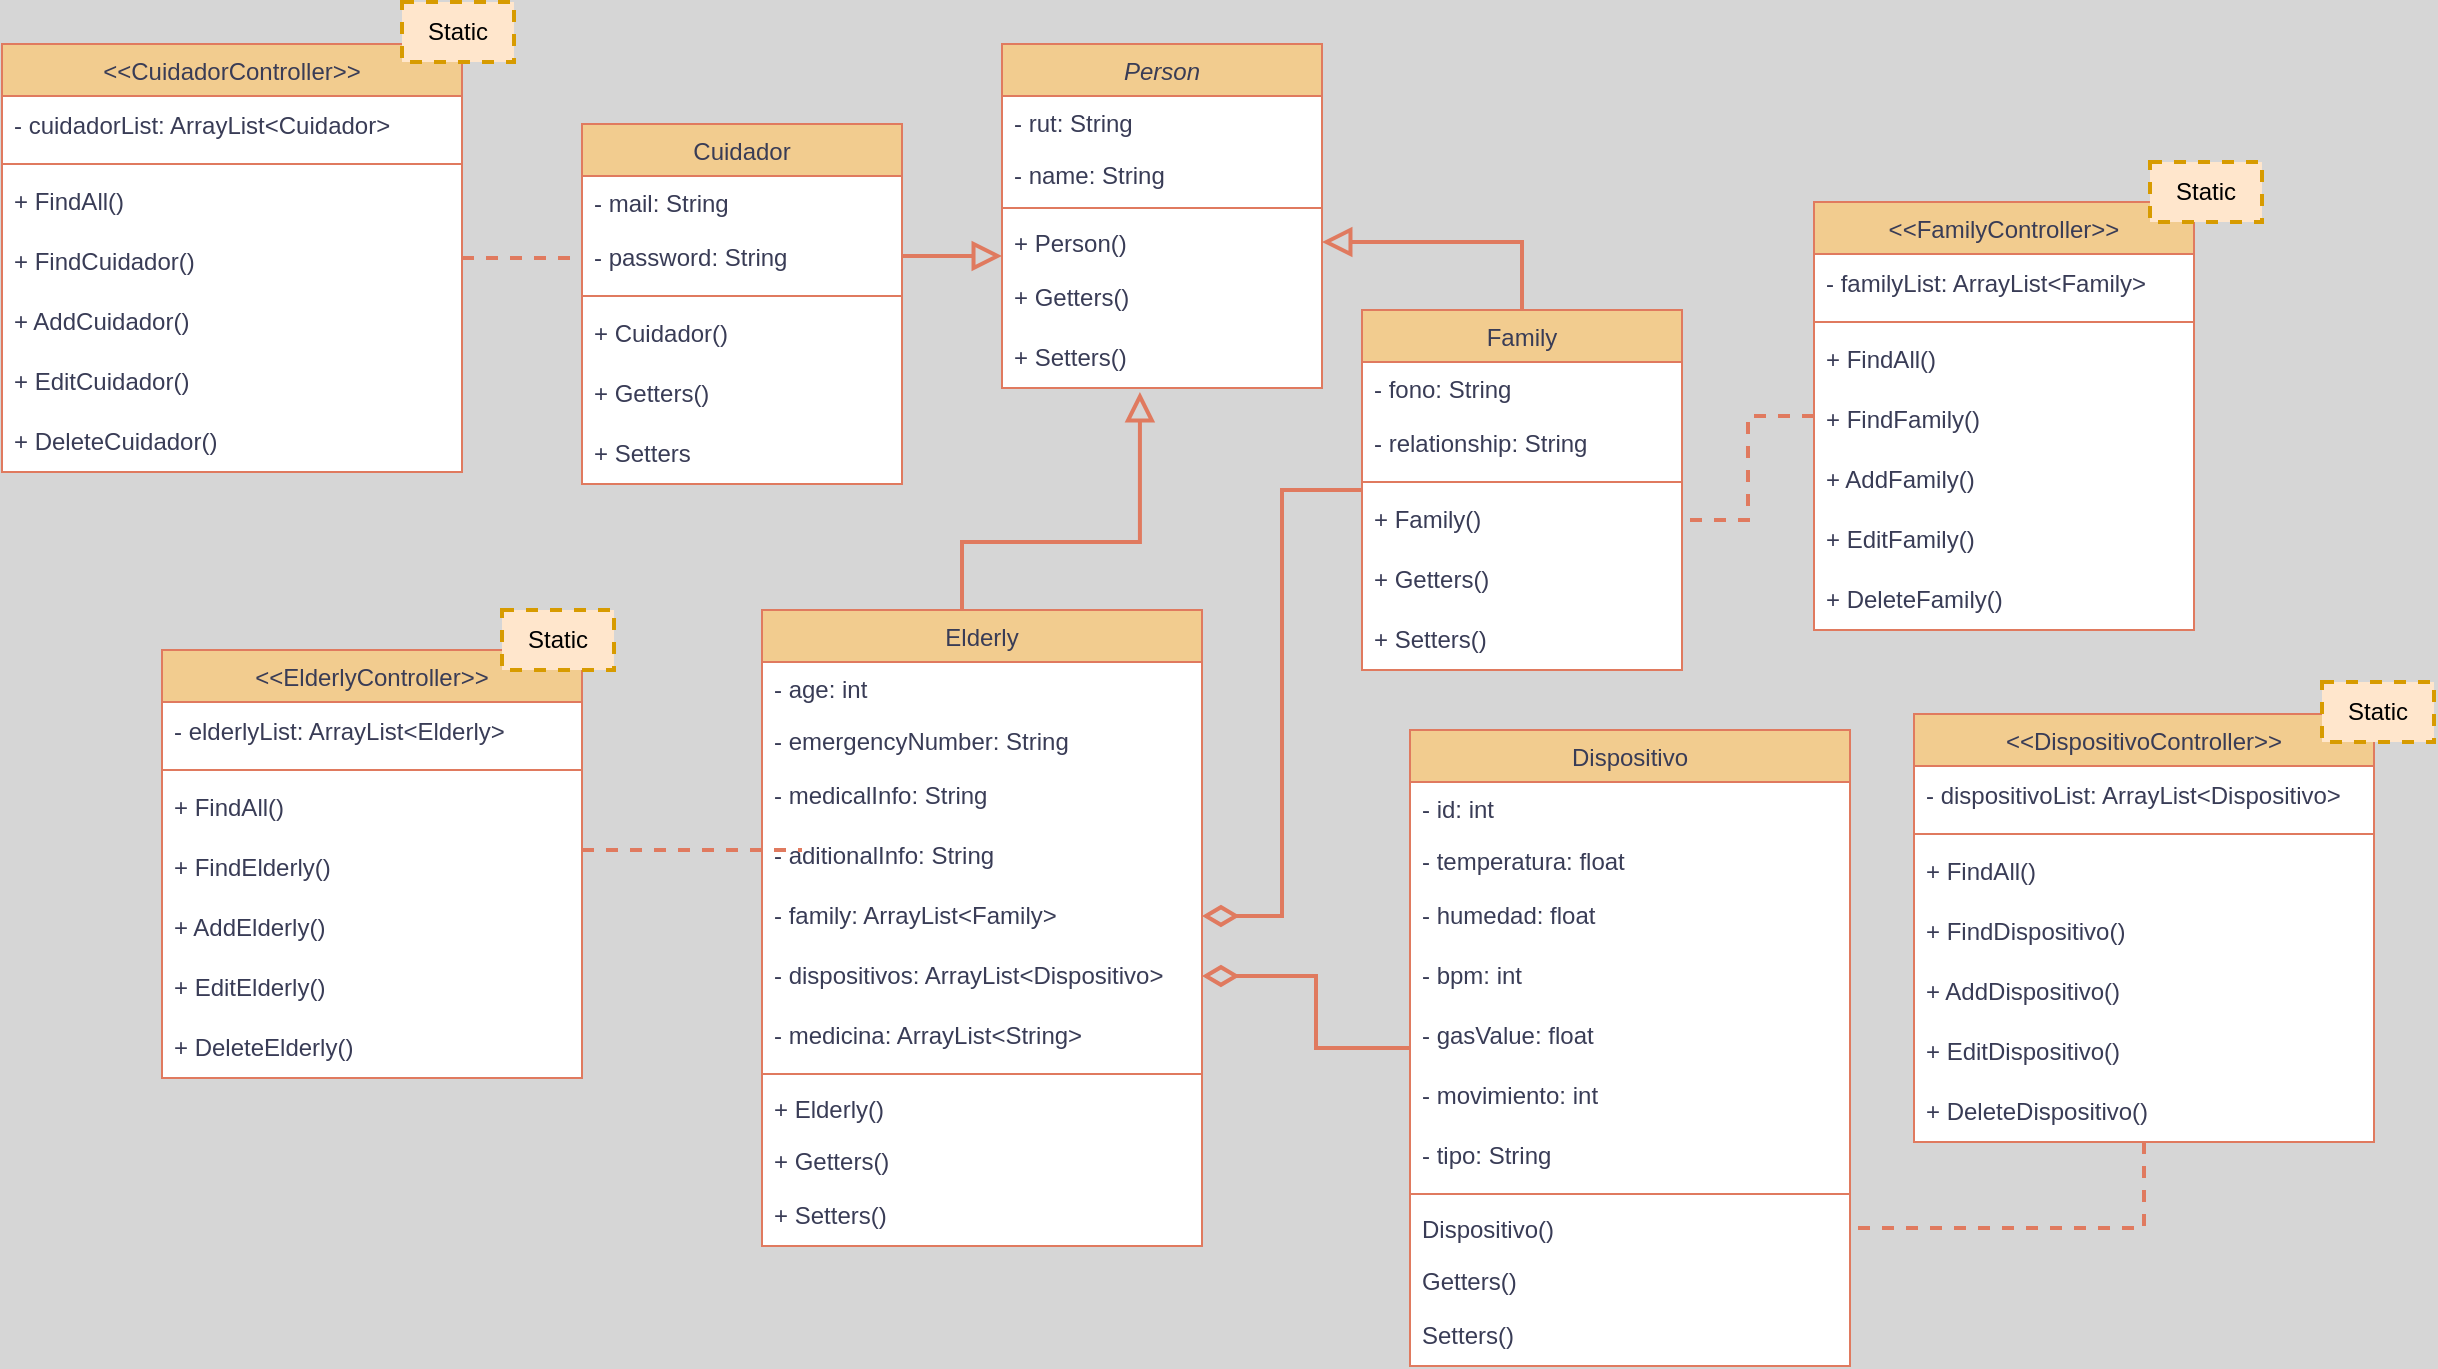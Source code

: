 <mxfile version="24.8.0">
  <diagram id="C5RBs43oDa-KdzZeNtuy" name="Page-1">
    <mxGraphModel dx="2261" dy="853" grid="1" gridSize="10" guides="1" tooltips="1" connect="1" arrows="1" fold="1" page="1" pageScale="1" pageWidth="827" pageHeight="1169" background="#D6D6D6" math="0" shadow="0">
      <root>
        <mxCell id="WIyWlLk6GJQsqaUBKTNV-0" />
        <mxCell id="WIyWlLk6GJQsqaUBKTNV-1" parent="WIyWlLk6GJQsqaUBKTNV-0" />
        <mxCell id="zkfFHV4jXpPFQw0GAbJ--0" value="Person" style="swimlane;fontStyle=2;align=center;verticalAlign=top;childLayout=stackLayout;horizontal=1;startSize=26;horizontalStack=0;resizeParent=1;resizeLast=0;collapsible=1;marginBottom=0;rounded=0;shadow=0;strokeWidth=1;labelBackgroundColor=none;fillColor=#F2CC8F;strokeColor=#E07A5F;fontColor=#393C56;swimlaneFillColor=default;" parent="WIyWlLk6GJQsqaUBKTNV-1" vertex="1">
          <mxGeometry x="-10" y="151" width="160" height="172" as="geometry">
            <mxRectangle x="230" y="140" width="160" height="26" as="alternateBounds" />
          </mxGeometry>
        </mxCell>
        <mxCell id="zkfFHV4jXpPFQw0GAbJ--2" value="- rut: String" style="text;align=left;verticalAlign=top;spacingLeft=4;spacingRight=4;overflow=hidden;rotatable=0;points=[[0,0.5],[1,0.5]];portConstraint=eastwest;rounded=0;shadow=0;html=0;labelBackgroundColor=none;fontColor=#393C56;" parent="zkfFHV4jXpPFQw0GAbJ--0" vertex="1">
          <mxGeometry y="26" width="160" height="26" as="geometry" />
        </mxCell>
        <mxCell id="zkfFHV4jXpPFQw0GAbJ--1" value="- name: String" style="text;align=left;verticalAlign=top;spacingLeft=4;spacingRight=4;overflow=hidden;rotatable=0;points=[[0,0.5],[1,0.5]];portConstraint=eastwest;labelBackgroundColor=none;fontColor=#393C56;" parent="zkfFHV4jXpPFQw0GAbJ--0" vertex="1">
          <mxGeometry y="52" width="160" height="26" as="geometry" />
        </mxCell>
        <mxCell id="zkfFHV4jXpPFQw0GAbJ--4" value="" style="line;html=1;strokeWidth=1;align=left;verticalAlign=middle;spacingTop=-1;spacingLeft=3;spacingRight=3;rotatable=0;labelPosition=right;points=[];portConstraint=eastwest;labelBackgroundColor=none;fillColor=#F2CC8F;strokeColor=#E07A5F;fontColor=#393C56;" parent="zkfFHV4jXpPFQw0GAbJ--0" vertex="1">
          <mxGeometry y="78" width="160" height="8" as="geometry" />
        </mxCell>
        <mxCell id="zkfFHV4jXpPFQw0GAbJ--5" value="+ Person()" style="text;align=left;verticalAlign=top;spacingLeft=4;spacingRight=4;overflow=hidden;rotatable=0;points=[[0,0.5],[1,0.5]];portConstraint=eastwest;labelBackgroundColor=none;fontColor=#393C56;" parent="zkfFHV4jXpPFQw0GAbJ--0" vertex="1">
          <mxGeometry y="86" width="160" height="26" as="geometry" />
        </mxCell>
        <mxCell id="4OYp1Qv3Jgw6BuJlq822-1" value="+ Getters()" style="text;strokeColor=none;fillColor=none;align=left;verticalAlign=middle;spacingLeft=4;spacingRight=4;overflow=hidden;points=[[0,0.5],[1,0.5]];portConstraint=eastwest;rotatable=0;whiteSpace=wrap;html=1;labelBackgroundColor=none;fontColor=#393C56;" vertex="1" parent="zkfFHV4jXpPFQw0GAbJ--0">
          <mxGeometry y="112" width="160" height="30" as="geometry" />
        </mxCell>
        <mxCell id="4OYp1Qv3Jgw6BuJlq822-2" value="+ Setters()" style="text;strokeColor=none;fillColor=none;align=left;verticalAlign=middle;spacingLeft=4;spacingRight=4;overflow=hidden;points=[[0,0.5],[1,0.5]];portConstraint=eastwest;rotatable=0;whiteSpace=wrap;html=1;labelBackgroundColor=none;fontColor=#393C56;" vertex="1" parent="zkfFHV4jXpPFQw0GAbJ--0">
          <mxGeometry y="142" width="160" height="30" as="geometry" />
        </mxCell>
        <mxCell id="zkfFHV4jXpPFQw0GAbJ--6" value="Elderly" style="swimlane;fontStyle=0;align=center;verticalAlign=top;childLayout=stackLayout;horizontal=1;startSize=26;horizontalStack=0;resizeParent=1;resizeLast=0;collapsible=1;marginBottom=0;rounded=0;shadow=0;strokeWidth=1;labelBackgroundColor=none;fillColor=#F2CC8F;strokeColor=#E07A5F;fontColor=#393C56;swimlaneFillColor=default;" parent="WIyWlLk6GJQsqaUBKTNV-1" vertex="1">
          <mxGeometry x="-130" y="434" width="220" height="318" as="geometry">
            <mxRectangle x="220" y="340" width="160" height="26" as="alternateBounds" />
          </mxGeometry>
        </mxCell>
        <mxCell id="zkfFHV4jXpPFQw0GAbJ--7" value="- age: int" style="text;align=left;verticalAlign=top;spacingLeft=4;spacingRight=4;overflow=hidden;rotatable=0;points=[[0,0.5],[1,0.5]];portConstraint=eastwest;labelBackgroundColor=none;fontColor=#393C56;" parent="zkfFHV4jXpPFQw0GAbJ--6" vertex="1">
          <mxGeometry y="26" width="220" height="26" as="geometry" />
        </mxCell>
        <mxCell id="zkfFHV4jXpPFQw0GAbJ--8" value="- emergencyNumber: String" style="text;align=left;verticalAlign=top;spacingLeft=4;spacingRight=4;overflow=hidden;rotatable=0;points=[[0,0.5],[1,0.5]];portConstraint=eastwest;rounded=0;shadow=0;html=0;labelBackgroundColor=none;fontColor=#393C56;" parent="zkfFHV4jXpPFQw0GAbJ--6" vertex="1">
          <mxGeometry y="52" width="220" height="26" as="geometry" />
        </mxCell>
        <mxCell id="4OYp1Qv3Jgw6BuJlq822-14" value="- medicalInfo: String" style="text;strokeColor=none;fillColor=none;align=left;verticalAlign=middle;spacingLeft=4;spacingRight=4;overflow=hidden;points=[[0,0.5],[1,0.5]];portConstraint=eastwest;rotatable=0;whiteSpace=wrap;html=1;fontColor=#393C56;" vertex="1" parent="zkfFHV4jXpPFQw0GAbJ--6">
          <mxGeometry y="78" width="220" height="30" as="geometry" />
        </mxCell>
        <mxCell id="4OYp1Qv3Jgw6BuJlq822-15" value="- aditionalInfo: String" style="text;strokeColor=none;fillColor=none;align=left;verticalAlign=middle;spacingLeft=4;spacingRight=4;overflow=hidden;points=[[0,0.5],[1,0.5]];portConstraint=eastwest;rotatable=0;whiteSpace=wrap;html=1;fontColor=#393C56;" vertex="1" parent="zkfFHV4jXpPFQw0GAbJ--6">
          <mxGeometry y="108" width="220" height="30" as="geometry" />
        </mxCell>
        <mxCell id="4OYp1Qv3Jgw6BuJlq822-16" value="- family: ArrayList&amp;lt;Family&amp;gt;" style="text;strokeColor=none;fillColor=none;align=left;verticalAlign=middle;spacingLeft=4;spacingRight=4;overflow=hidden;points=[[0,0.5],[1,0.5]];portConstraint=eastwest;rotatable=0;whiteSpace=wrap;html=1;fontColor=#393C56;" vertex="1" parent="zkfFHV4jXpPFQw0GAbJ--6">
          <mxGeometry y="138" width="220" height="30" as="geometry" />
        </mxCell>
        <mxCell id="4OYp1Qv3Jgw6BuJlq822-17" value="- dispositivos: ArrayList&amp;lt;Dispositivo&amp;gt;" style="text;strokeColor=none;fillColor=none;align=left;verticalAlign=middle;spacingLeft=4;spacingRight=4;overflow=hidden;points=[[0,0.5],[1,0.5]];portConstraint=eastwest;rotatable=0;whiteSpace=wrap;html=1;fontColor=#393C56;" vertex="1" parent="zkfFHV4jXpPFQw0GAbJ--6">
          <mxGeometry y="168" width="220" height="30" as="geometry" />
        </mxCell>
        <mxCell id="4OYp1Qv3Jgw6BuJlq822-18" value="- medicina: ArrayList&amp;lt;String&amp;gt;" style="text;strokeColor=none;fillColor=none;align=left;verticalAlign=middle;spacingLeft=4;spacingRight=4;overflow=hidden;points=[[0,0.5],[1,0.5]];portConstraint=eastwest;rotatable=0;whiteSpace=wrap;html=1;fontColor=#393C56;" vertex="1" parent="zkfFHV4jXpPFQw0GAbJ--6">
          <mxGeometry y="198" width="220" height="30" as="geometry" />
        </mxCell>
        <mxCell id="zkfFHV4jXpPFQw0GAbJ--9" value="" style="line;html=1;strokeWidth=1;align=left;verticalAlign=middle;spacingTop=-1;spacingLeft=3;spacingRight=3;rotatable=0;labelPosition=right;points=[];portConstraint=eastwest;labelBackgroundColor=none;fillColor=#F2CC8F;strokeColor=#E07A5F;fontColor=#393C56;" parent="zkfFHV4jXpPFQw0GAbJ--6" vertex="1">
          <mxGeometry y="228" width="220" height="8" as="geometry" />
        </mxCell>
        <mxCell id="zkfFHV4jXpPFQw0GAbJ--10" value="+ Elderly()" style="text;align=left;verticalAlign=top;spacingLeft=4;spacingRight=4;overflow=hidden;rotatable=0;points=[[0,0.5],[1,0.5]];portConstraint=eastwest;fontStyle=0;labelBackgroundColor=none;fontColor=#393C56;" parent="zkfFHV4jXpPFQw0GAbJ--6" vertex="1">
          <mxGeometry y="236" width="220" height="26" as="geometry" />
        </mxCell>
        <mxCell id="zkfFHV4jXpPFQw0GAbJ--11" value="+ Getters()" style="text;align=left;verticalAlign=top;spacingLeft=4;spacingRight=4;overflow=hidden;rotatable=0;points=[[0,0.5],[1,0.5]];portConstraint=eastwest;labelBackgroundColor=none;fontColor=#393C56;" parent="zkfFHV4jXpPFQw0GAbJ--6" vertex="1">
          <mxGeometry y="262" width="220" height="26" as="geometry" />
        </mxCell>
        <mxCell id="4OYp1Qv3Jgw6BuJlq822-19" value="+ Setters()" style="text;strokeColor=none;fillColor=none;align=left;verticalAlign=middle;spacingLeft=4;spacingRight=4;overflow=hidden;points=[[0,0.5],[1,0.5]];portConstraint=eastwest;rotatable=0;whiteSpace=wrap;html=1;fontColor=#393C56;" vertex="1" parent="zkfFHV4jXpPFQw0GAbJ--6">
          <mxGeometry y="288" width="220" height="30" as="geometry" />
        </mxCell>
        <mxCell id="zkfFHV4jXpPFQw0GAbJ--12" value="" style="endArrow=block;endSize=10;endFill=0;shadow=0;strokeWidth=2;rounded=0;curved=0;edgeStyle=elbowEdgeStyle;elbow=vertical;labelBackgroundColor=none;strokeColor=#E07A5F;fontColor=default;entryX=0.431;entryY=1.067;entryDx=0;entryDy=0;entryPerimeter=0;" parent="WIyWlLk6GJQsqaUBKTNV-1" source="zkfFHV4jXpPFQw0GAbJ--6" target="4OYp1Qv3Jgw6BuJlq822-2" edge="1">
          <mxGeometry width="160" relative="1" as="geometry">
            <mxPoint x="-40" y="223" as="sourcePoint" />
            <mxPoint x="-40" y="223" as="targetPoint" />
            <Array as="points">
              <mxPoint x="-30" y="400" />
            </Array>
          </mxGeometry>
        </mxCell>
        <mxCell id="zkfFHV4jXpPFQw0GAbJ--13" value="Cuidador" style="swimlane;fontStyle=0;align=center;verticalAlign=top;childLayout=stackLayout;horizontal=1;startSize=26;horizontalStack=0;resizeParent=1;resizeLast=0;collapsible=1;marginBottom=0;rounded=0;shadow=0;strokeWidth=1;labelBackgroundColor=none;fillColor=#F2CC8F;strokeColor=#E07A5F;fontColor=#393C56;swimlaneFillColor=default;" parent="WIyWlLk6GJQsqaUBKTNV-1" vertex="1">
          <mxGeometry x="-220" y="191" width="160" height="180" as="geometry">
            <mxRectangle x="340" y="380" width="170" height="26" as="alternateBounds" />
          </mxGeometry>
        </mxCell>
        <mxCell id="zkfFHV4jXpPFQw0GAbJ--14" value="- mail: String" style="text;align=left;verticalAlign=top;spacingLeft=4;spacingRight=4;overflow=hidden;rotatable=0;points=[[0,0.5],[1,0.5]];portConstraint=eastwest;labelBackgroundColor=none;fontColor=#393C56;" parent="zkfFHV4jXpPFQw0GAbJ--13" vertex="1">
          <mxGeometry y="26" width="160" height="26" as="geometry" />
        </mxCell>
        <mxCell id="4OYp1Qv3Jgw6BuJlq822-20" value="- password: String" style="text;strokeColor=none;fillColor=none;align=left;verticalAlign=middle;spacingLeft=4;spacingRight=4;overflow=hidden;points=[[0,0.5],[1,0.5]];portConstraint=eastwest;rotatable=0;whiteSpace=wrap;html=1;fontColor=#393C56;" vertex="1" parent="zkfFHV4jXpPFQw0GAbJ--13">
          <mxGeometry y="52" width="160" height="30" as="geometry" />
        </mxCell>
        <mxCell id="zkfFHV4jXpPFQw0GAbJ--15" value="" style="line;html=1;strokeWidth=1;align=left;verticalAlign=middle;spacingTop=-1;spacingLeft=3;spacingRight=3;rotatable=0;labelPosition=right;points=[];portConstraint=eastwest;labelBackgroundColor=none;fillColor=#F2CC8F;strokeColor=#E07A5F;fontColor=#393C56;" parent="zkfFHV4jXpPFQw0GAbJ--13" vertex="1">
          <mxGeometry y="82" width="160" height="8" as="geometry" />
        </mxCell>
        <mxCell id="4OYp1Qv3Jgw6BuJlq822-21" value="+ Cuidador()" style="text;strokeColor=none;fillColor=none;align=left;verticalAlign=middle;spacingLeft=4;spacingRight=4;overflow=hidden;points=[[0,0.5],[1,0.5]];portConstraint=eastwest;rotatable=0;whiteSpace=wrap;html=1;fontColor=#393C56;" vertex="1" parent="zkfFHV4jXpPFQw0GAbJ--13">
          <mxGeometry y="90" width="160" height="30" as="geometry" />
        </mxCell>
        <mxCell id="4OYp1Qv3Jgw6BuJlq822-22" value="+ Getters()" style="text;strokeColor=none;fillColor=none;align=left;verticalAlign=middle;spacingLeft=4;spacingRight=4;overflow=hidden;points=[[0,0.5],[1,0.5]];portConstraint=eastwest;rotatable=0;whiteSpace=wrap;html=1;fontColor=#393C56;" vertex="1" parent="zkfFHV4jXpPFQw0GAbJ--13">
          <mxGeometry y="120" width="160" height="30" as="geometry" />
        </mxCell>
        <mxCell id="4OYp1Qv3Jgw6BuJlq822-23" value="+ Setters" style="text;strokeColor=none;fillColor=none;align=left;verticalAlign=middle;spacingLeft=4;spacingRight=4;overflow=hidden;points=[[0,0.5],[1,0.5]];portConstraint=eastwest;rotatable=0;whiteSpace=wrap;html=1;fontColor=#393C56;" vertex="1" parent="zkfFHV4jXpPFQw0GAbJ--13">
          <mxGeometry y="150" width="160" height="30" as="geometry" />
        </mxCell>
        <mxCell id="zkfFHV4jXpPFQw0GAbJ--16" value="" style="endArrow=block;endSize=10;endFill=0;shadow=0;strokeWidth=2;rounded=0;curved=0;edgeStyle=elbowEdgeStyle;elbow=vertical;labelBackgroundColor=none;strokeColor=#E07A5F;fontColor=default;" parent="WIyWlLk6GJQsqaUBKTNV-1" source="zkfFHV4jXpPFQw0GAbJ--13" target="zkfFHV4jXpPFQw0GAbJ--0" edge="1">
          <mxGeometry width="160" relative="1" as="geometry">
            <mxPoint x="-30" y="393" as="sourcePoint" />
            <mxPoint x="70" y="291" as="targetPoint" />
          </mxGeometry>
        </mxCell>
        <mxCell id="4OYp1Qv3Jgw6BuJlq822-41" style="edgeStyle=orthogonalEdgeStyle;rounded=0;orthogonalLoop=1;jettySize=auto;html=1;strokeColor=#E07A5F;fontColor=#393C56;fillColor=#F2CC8F;endArrow=diamondThin;endFill=0;endSize=13;targetPerimeterSpacing=8;strokeWidth=2;entryX=1;entryY=0.5;entryDx=0;entryDy=0;shadow=0;flowAnimation=0;" edge="1" parent="WIyWlLk6GJQsqaUBKTNV-1" source="4OYp1Qv3Jgw6BuJlq822-10" target="4OYp1Qv3Jgw6BuJlq822-16">
          <mxGeometry relative="1" as="geometry">
            <mxPoint x="140" y="581" as="targetPoint" />
            <Array as="points">
              <mxPoint x="130" y="374" />
              <mxPoint x="130" y="587" />
            </Array>
          </mxGeometry>
        </mxCell>
        <mxCell id="4OYp1Qv3Jgw6BuJlq822-10" value="Family" style="swimlane;fontStyle=0;align=center;verticalAlign=top;childLayout=stackLayout;horizontal=1;startSize=26;horizontalStack=0;resizeParent=1;resizeLast=0;collapsible=1;marginBottom=0;rounded=0;shadow=0;strokeWidth=1;labelBackgroundColor=none;fillColor=#F2CC8F;strokeColor=#E07A5F;fontColor=#393C56;swimlaneFillColor=default;" vertex="1" parent="WIyWlLk6GJQsqaUBKTNV-1">
          <mxGeometry x="170" y="284" width="160" height="180" as="geometry">
            <mxRectangle x="340" y="380" width="170" height="26" as="alternateBounds" />
          </mxGeometry>
        </mxCell>
        <mxCell id="4OYp1Qv3Jgw6BuJlq822-11" value="- fono: String" style="text;align=left;verticalAlign=top;spacingLeft=4;spacingRight=4;overflow=hidden;rotatable=0;points=[[0,0.5],[1,0.5]];portConstraint=eastwest;labelBackgroundColor=none;fontColor=#393C56;" vertex="1" parent="4OYp1Qv3Jgw6BuJlq822-10">
          <mxGeometry y="26" width="160" height="26" as="geometry" />
        </mxCell>
        <mxCell id="4OYp1Qv3Jgw6BuJlq822-24" value="- relationship: String" style="text;strokeColor=none;fillColor=none;align=left;verticalAlign=middle;spacingLeft=4;spacingRight=4;overflow=hidden;points=[[0,0.5],[1,0.5]];portConstraint=eastwest;rotatable=0;whiteSpace=wrap;html=1;fontColor=#393C56;" vertex="1" parent="4OYp1Qv3Jgw6BuJlq822-10">
          <mxGeometry y="52" width="160" height="30" as="geometry" />
        </mxCell>
        <mxCell id="4OYp1Qv3Jgw6BuJlq822-12" value="" style="line;html=1;strokeWidth=1;align=left;verticalAlign=middle;spacingTop=-1;spacingLeft=3;spacingRight=3;rotatable=0;labelPosition=right;points=[];portConstraint=eastwest;labelBackgroundColor=none;fillColor=#F2CC8F;strokeColor=#E07A5F;fontColor=#393C56;" vertex="1" parent="4OYp1Qv3Jgw6BuJlq822-10">
          <mxGeometry y="82" width="160" height="8" as="geometry" />
        </mxCell>
        <mxCell id="4OYp1Qv3Jgw6BuJlq822-25" value="+ Family()" style="text;strokeColor=none;fillColor=none;align=left;verticalAlign=middle;spacingLeft=4;spacingRight=4;overflow=hidden;points=[[0,0.5],[1,0.5]];portConstraint=eastwest;rotatable=0;whiteSpace=wrap;html=1;fontColor=#393C56;" vertex="1" parent="4OYp1Qv3Jgw6BuJlq822-10">
          <mxGeometry y="90" width="160" height="30" as="geometry" />
        </mxCell>
        <mxCell id="4OYp1Qv3Jgw6BuJlq822-26" value="+ Getters()" style="text;strokeColor=none;fillColor=none;align=left;verticalAlign=middle;spacingLeft=4;spacingRight=4;overflow=hidden;points=[[0,0.5],[1,0.5]];portConstraint=eastwest;rotatable=0;whiteSpace=wrap;html=1;fontColor=#393C56;" vertex="1" parent="4OYp1Qv3Jgw6BuJlq822-10">
          <mxGeometry y="120" width="160" height="30" as="geometry" />
        </mxCell>
        <mxCell id="4OYp1Qv3Jgw6BuJlq822-27" value="+ Setters()" style="text;strokeColor=none;fillColor=none;align=left;verticalAlign=middle;spacingLeft=4;spacingRight=4;overflow=hidden;points=[[0,0.5],[1,0.5]];portConstraint=eastwest;rotatable=0;whiteSpace=wrap;html=1;fontColor=#393C56;" vertex="1" parent="4OYp1Qv3Jgw6BuJlq822-10">
          <mxGeometry y="150" width="160" height="30" as="geometry" />
        </mxCell>
        <mxCell id="4OYp1Qv3Jgw6BuJlq822-13" value="" style="endArrow=block;endSize=10;endFill=0;shadow=0;strokeWidth=2;rounded=0;curved=0;edgeStyle=elbowEdgeStyle;elbow=vertical;labelBackgroundColor=none;strokeColor=#E07A5F;fontColor=default;exitX=0.5;exitY=0;exitDx=0;exitDy=0;entryX=1;entryY=0.5;entryDx=0;entryDy=0;" edge="1" parent="WIyWlLk6GJQsqaUBKTNV-1" source="4OYp1Qv3Jgw6BuJlq822-10" target="zkfFHV4jXpPFQw0GAbJ--5">
          <mxGeometry width="160" relative="1" as="geometry">
            <mxPoint x="210" y="220" as="sourcePoint" />
            <mxPoint x="150" y="220" as="targetPoint" />
            <Array as="points">
              <mxPoint x="250" y="250" />
            </Array>
          </mxGeometry>
        </mxCell>
        <mxCell id="4OYp1Qv3Jgw6BuJlq822-40" style="rounded=0;orthogonalLoop=1;jettySize=auto;html=1;entryX=1;entryY=0.5;entryDx=0;entryDy=0;strokeColor=#E07A5F;fontColor=#393C56;fillColor=#F2CC8F;endArrow=diamondThin;endFill=0;strokeWidth=2;edgeStyle=orthogonalEdgeStyle;endSize=13;targetPerimeterSpacing=8;" edge="1" parent="WIyWlLk6GJQsqaUBKTNV-1" source="4OYp1Qv3Jgw6BuJlq822-28" target="4OYp1Qv3Jgw6BuJlq822-17">
          <mxGeometry relative="1" as="geometry" />
        </mxCell>
        <mxCell id="4OYp1Qv3Jgw6BuJlq822-28" value="Dispositivo" style="swimlane;fontStyle=0;align=center;verticalAlign=top;childLayout=stackLayout;horizontal=1;startSize=26;horizontalStack=0;resizeParent=1;resizeLast=0;collapsible=1;marginBottom=0;rounded=0;shadow=0;strokeWidth=1;labelBackgroundColor=none;fillColor=#F2CC8F;strokeColor=#E07A5F;fontColor=#393C56;swimlaneFillColor=default;" vertex="1" parent="WIyWlLk6GJQsqaUBKTNV-1">
          <mxGeometry x="194" y="494" width="220" height="318" as="geometry">
            <mxRectangle x="220" y="340" width="160" height="26" as="alternateBounds" />
          </mxGeometry>
        </mxCell>
        <mxCell id="4OYp1Qv3Jgw6BuJlq822-29" value="- id: int" style="text;align=left;verticalAlign=top;spacingLeft=4;spacingRight=4;overflow=hidden;rotatable=0;points=[[0,0.5],[1,0.5]];portConstraint=eastwest;labelBackgroundColor=none;fontColor=#393C56;" vertex="1" parent="4OYp1Qv3Jgw6BuJlq822-28">
          <mxGeometry y="26" width="220" height="26" as="geometry" />
        </mxCell>
        <mxCell id="4OYp1Qv3Jgw6BuJlq822-30" value="- temperatura: float" style="text;align=left;verticalAlign=top;spacingLeft=4;spacingRight=4;overflow=hidden;rotatable=0;points=[[0,0.5],[1,0.5]];portConstraint=eastwest;rounded=0;shadow=0;html=0;labelBackgroundColor=none;fontColor=#393C56;" vertex="1" parent="4OYp1Qv3Jgw6BuJlq822-28">
          <mxGeometry y="52" width="220" height="26" as="geometry" />
        </mxCell>
        <mxCell id="4OYp1Qv3Jgw6BuJlq822-31" value="- humedad: float" style="text;strokeColor=none;fillColor=none;align=left;verticalAlign=middle;spacingLeft=4;spacingRight=4;overflow=hidden;points=[[0,0.5],[1,0.5]];portConstraint=eastwest;rotatable=0;whiteSpace=wrap;html=1;fontColor=#393C56;" vertex="1" parent="4OYp1Qv3Jgw6BuJlq822-28">
          <mxGeometry y="78" width="220" height="30" as="geometry" />
        </mxCell>
        <mxCell id="4OYp1Qv3Jgw6BuJlq822-32" value="- bpm: int" style="text;strokeColor=none;fillColor=none;align=left;verticalAlign=middle;spacingLeft=4;spacingRight=4;overflow=hidden;points=[[0,0.5],[1,0.5]];portConstraint=eastwest;rotatable=0;whiteSpace=wrap;html=1;fontColor=#393C56;" vertex="1" parent="4OYp1Qv3Jgw6BuJlq822-28">
          <mxGeometry y="108" width="220" height="30" as="geometry" />
        </mxCell>
        <mxCell id="4OYp1Qv3Jgw6BuJlq822-33" value="- gasValue: float" style="text;strokeColor=none;fillColor=none;align=left;verticalAlign=middle;spacingLeft=4;spacingRight=4;overflow=hidden;points=[[0,0.5],[1,0.5]];portConstraint=eastwest;rotatable=0;whiteSpace=wrap;html=1;fontColor=#393C56;" vertex="1" parent="4OYp1Qv3Jgw6BuJlq822-28">
          <mxGeometry y="138" width="220" height="30" as="geometry" />
        </mxCell>
        <mxCell id="4OYp1Qv3Jgw6BuJlq822-34" value="- movimiento: int" style="text;strokeColor=none;fillColor=none;align=left;verticalAlign=middle;spacingLeft=4;spacingRight=4;overflow=hidden;points=[[0,0.5],[1,0.5]];portConstraint=eastwest;rotatable=0;whiteSpace=wrap;html=1;fontColor=#393C56;" vertex="1" parent="4OYp1Qv3Jgw6BuJlq822-28">
          <mxGeometry y="168" width="220" height="30" as="geometry" />
        </mxCell>
        <mxCell id="4OYp1Qv3Jgw6BuJlq822-35" value="- tipo: String" style="text;strokeColor=none;fillColor=none;align=left;verticalAlign=middle;spacingLeft=4;spacingRight=4;overflow=hidden;points=[[0,0.5],[1,0.5]];portConstraint=eastwest;rotatable=0;whiteSpace=wrap;html=1;fontColor=#393C56;" vertex="1" parent="4OYp1Qv3Jgw6BuJlq822-28">
          <mxGeometry y="198" width="220" height="30" as="geometry" />
        </mxCell>
        <mxCell id="4OYp1Qv3Jgw6BuJlq822-36" value="" style="line;html=1;strokeWidth=1;align=left;verticalAlign=middle;spacingTop=-1;spacingLeft=3;spacingRight=3;rotatable=0;labelPosition=right;points=[];portConstraint=eastwest;labelBackgroundColor=none;fillColor=#F2CC8F;strokeColor=#E07A5F;fontColor=#393C56;" vertex="1" parent="4OYp1Qv3Jgw6BuJlq822-28">
          <mxGeometry y="228" width="220" height="8" as="geometry" />
        </mxCell>
        <mxCell id="4OYp1Qv3Jgw6BuJlq822-37" value="Dispositivo()" style="text;align=left;verticalAlign=top;spacingLeft=4;spacingRight=4;overflow=hidden;rotatable=0;points=[[0,0.5],[1,0.5]];portConstraint=eastwest;fontStyle=0;labelBackgroundColor=none;fontColor=#393C56;" vertex="1" parent="4OYp1Qv3Jgw6BuJlq822-28">
          <mxGeometry y="236" width="220" height="26" as="geometry" />
        </mxCell>
        <mxCell id="4OYp1Qv3Jgw6BuJlq822-38" value="Getters()" style="text;align=left;verticalAlign=top;spacingLeft=4;spacingRight=4;overflow=hidden;rotatable=0;points=[[0,0.5],[1,0.5]];portConstraint=eastwest;labelBackgroundColor=none;fontColor=#393C56;" vertex="1" parent="4OYp1Qv3Jgw6BuJlq822-28">
          <mxGeometry y="262" width="220" height="26" as="geometry" />
        </mxCell>
        <mxCell id="4OYp1Qv3Jgw6BuJlq822-39" value="Setters()" style="text;strokeColor=none;fillColor=none;align=left;verticalAlign=middle;spacingLeft=4;spacingRight=4;overflow=hidden;points=[[0,0.5],[1,0.5]];portConstraint=eastwest;rotatable=0;whiteSpace=wrap;html=1;fontColor=#393C56;" vertex="1" parent="4OYp1Qv3Jgw6BuJlq822-28">
          <mxGeometry y="288" width="220" height="30" as="geometry" />
        </mxCell>
        <mxCell id="4OYp1Qv3Jgw6BuJlq822-52" style="edgeStyle=orthogonalEdgeStyle;rounded=0;orthogonalLoop=1;jettySize=auto;html=1;strokeColor=#E07A5F;fontColor=#393C56;fillColor=#F2CC8F;dashed=1;endArrow=none;endFill=0;strokeWidth=2;" edge="1" parent="WIyWlLk6GJQsqaUBKTNV-1" source="4OYp1Qv3Jgw6BuJlq822-42" target="4OYp1Qv3Jgw6BuJlq822-37">
          <mxGeometry relative="1" as="geometry" />
        </mxCell>
        <mxCell id="4OYp1Qv3Jgw6BuJlq822-42" value="&lt;&lt;DispositivoController&gt;&gt;" style="swimlane;fontStyle=0;align=center;verticalAlign=top;childLayout=stackLayout;horizontal=1;startSize=26;horizontalStack=0;resizeParent=1;resizeLast=0;collapsible=1;marginBottom=0;rounded=0;shadow=0;strokeWidth=1;labelBackgroundColor=none;fillColor=#F2CC8F;strokeColor=#E07A5F;fontColor=#393C56;swimlaneFillColor=default;" vertex="1" parent="WIyWlLk6GJQsqaUBKTNV-1">
          <mxGeometry x="446" y="486" width="230" height="214" as="geometry">
            <mxRectangle x="340" y="380" width="170" height="26" as="alternateBounds" />
          </mxGeometry>
        </mxCell>
        <mxCell id="4OYp1Qv3Jgw6BuJlq822-44" value="- dispositivoList: ArrayList&amp;lt;Dispositivo&amp;gt;" style="text;strokeColor=none;fillColor=none;align=left;verticalAlign=middle;spacingLeft=4;spacingRight=4;overflow=hidden;points=[[0,0.5],[1,0.5]];portConstraint=eastwest;rotatable=0;whiteSpace=wrap;html=1;fontColor=#393C56;" vertex="1" parent="4OYp1Qv3Jgw6BuJlq822-42">
          <mxGeometry y="26" width="230" height="30" as="geometry" />
        </mxCell>
        <mxCell id="4OYp1Qv3Jgw6BuJlq822-45" value="" style="line;html=1;strokeWidth=1;align=left;verticalAlign=middle;spacingTop=-1;spacingLeft=3;spacingRight=3;rotatable=0;labelPosition=right;points=[];portConstraint=eastwest;labelBackgroundColor=none;fillColor=#F2CC8F;strokeColor=#E07A5F;fontColor=#393C56;" vertex="1" parent="4OYp1Qv3Jgw6BuJlq822-42">
          <mxGeometry y="56" width="230" height="8" as="geometry" />
        </mxCell>
        <mxCell id="4OYp1Qv3Jgw6BuJlq822-46" value="+ FindAll()" style="text;strokeColor=none;fillColor=none;align=left;verticalAlign=middle;spacingLeft=4;spacingRight=4;overflow=hidden;points=[[0,0.5],[1,0.5]];portConstraint=eastwest;rotatable=0;whiteSpace=wrap;html=1;fontColor=#393C56;" vertex="1" parent="4OYp1Qv3Jgw6BuJlq822-42">
          <mxGeometry y="64" width="230" height="30" as="geometry" />
        </mxCell>
        <mxCell id="4OYp1Qv3Jgw6BuJlq822-47" value="+ FindDispositivo()" style="text;strokeColor=none;fillColor=none;align=left;verticalAlign=middle;spacingLeft=4;spacingRight=4;overflow=hidden;points=[[0,0.5],[1,0.5]];portConstraint=eastwest;rotatable=0;whiteSpace=wrap;html=1;fontColor=#393C56;" vertex="1" parent="4OYp1Qv3Jgw6BuJlq822-42">
          <mxGeometry y="94" width="230" height="30" as="geometry" />
        </mxCell>
        <mxCell id="4OYp1Qv3Jgw6BuJlq822-48" value="+ AddDispositivo()" style="text;strokeColor=none;fillColor=none;align=left;verticalAlign=middle;spacingLeft=4;spacingRight=4;overflow=hidden;points=[[0,0.5],[1,0.5]];portConstraint=eastwest;rotatable=0;whiteSpace=wrap;html=1;fontColor=#393C56;" vertex="1" parent="4OYp1Qv3Jgw6BuJlq822-42">
          <mxGeometry y="124" width="230" height="30" as="geometry" />
        </mxCell>
        <mxCell id="4OYp1Qv3Jgw6BuJlq822-49" value="+ EditDispositivo()" style="text;strokeColor=none;fillColor=none;align=left;verticalAlign=middle;spacingLeft=4;spacingRight=4;overflow=hidden;points=[[0,0.5],[1,0.5]];portConstraint=eastwest;rotatable=0;whiteSpace=wrap;html=1;fontColor=#393C56;" vertex="1" parent="4OYp1Qv3Jgw6BuJlq822-42">
          <mxGeometry y="154" width="230" height="30" as="geometry" />
        </mxCell>
        <mxCell id="4OYp1Qv3Jgw6BuJlq822-50" value="+ DeleteDispositivo()" style="text;strokeColor=none;fillColor=none;align=left;verticalAlign=middle;spacingLeft=4;spacingRight=4;overflow=hidden;points=[[0,0.5],[1,0.5]];portConstraint=eastwest;rotatable=0;whiteSpace=wrap;html=1;fontColor=#393C56;" vertex="1" parent="4OYp1Qv3Jgw6BuJlq822-42">
          <mxGeometry y="184" width="230" height="30" as="geometry" />
        </mxCell>
        <mxCell id="4OYp1Qv3Jgw6BuJlq822-53" value="Static" style="rounded=0;whiteSpace=wrap;html=1;strokeColor=#d79b00;fillColor=#ffe6cc;dashed=1;strokeWidth=2;" vertex="1" parent="WIyWlLk6GJQsqaUBKTNV-1">
          <mxGeometry x="650" y="470" width="56" height="30" as="geometry" />
        </mxCell>
        <mxCell id="4OYp1Qv3Jgw6BuJlq822-87" style="edgeStyle=orthogonalEdgeStyle;rounded=0;orthogonalLoop=1;jettySize=auto;html=1;entryX=1;entryY=0.5;entryDx=0;entryDy=0;strokeColor=#E07A5F;fontColor=#393C56;fillColor=#F2CC8F;endArrow=none;endFill=0;strokeWidth=2;dashed=1;" edge="1" parent="WIyWlLk6GJQsqaUBKTNV-1" source="4OYp1Qv3Jgw6BuJlq822-55" target="4OYp1Qv3Jgw6BuJlq822-25">
          <mxGeometry relative="1" as="geometry" />
        </mxCell>
        <mxCell id="4OYp1Qv3Jgw6BuJlq822-55" value="&lt;&lt;FamilyController&gt;&gt;" style="swimlane;fontStyle=0;align=center;verticalAlign=top;childLayout=stackLayout;horizontal=1;startSize=26;horizontalStack=0;resizeParent=1;resizeLast=0;collapsible=1;marginBottom=0;rounded=0;shadow=0;strokeWidth=1;labelBackgroundColor=none;fillColor=#F2CC8F;strokeColor=#E07A5F;fontColor=#393C56;swimlaneFillColor=default;" vertex="1" parent="WIyWlLk6GJQsqaUBKTNV-1">
          <mxGeometry x="396" y="230" width="190" height="214" as="geometry">
            <mxRectangle x="340" y="380" width="170" height="26" as="alternateBounds" />
          </mxGeometry>
        </mxCell>
        <mxCell id="4OYp1Qv3Jgw6BuJlq822-56" value="- familyList: ArrayList&amp;lt;Family&amp;gt;" style="text;strokeColor=none;fillColor=none;align=left;verticalAlign=middle;spacingLeft=4;spacingRight=4;overflow=hidden;points=[[0,0.5],[1,0.5]];portConstraint=eastwest;rotatable=0;whiteSpace=wrap;html=1;fontColor=#393C56;" vertex="1" parent="4OYp1Qv3Jgw6BuJlq822-55">
          <mxGeometry y="26" width="190" height="30" as="geometry" />
        </mxCell>
        <mxCell id="4OYp1Qv3Jgw6BuJlq822-57" value="" style="line;html=1;strokeWidth=1;align=left;verticalAlign=middle;spacingTop=-1;spacingLeft=3;spacingRight=3;rotatable=0;labelPosition=right;points=[];portConstraint=eastwest;labelBackgroundColor=none;fillColor=#F2CC8F;strokeColor=#E07A5F;fontColor=#393C56;" vertex="1" parent="4OYp1Qv3Jgw6BuJlq822-55">
          <mxGeometry y="56" width="190" height="8" as="geometry" />
        </mxCell>
        <mxCell id="4OYp1Qv3Jgw6BuJlq822-58" value="+ FindAll()" style="text;strokeColor=none;fillColor=none;align=left;verticalAlign=middle;spacingLeft=4;spacingRight=4;overflow=hidden;points=[[0,0.5],[1,0.5]];portConstraint=eastwest;rotatable=0;whiteSpace=wrap;html=1;fontColor=#393C56;" vertex="1" parent="4OYp1Qv3Jgw6BuJlq822-55">
          <mxGeometry y="64" width="190" height="30" as="geometry" />
        </mxCell>
        <mxCell id="4OYp1Qv3Jgw6BuJlq822-59" value="+ FindFamily()" style="text;strokeColor=none;fillColor=none;align=left;verticalAlign=middle;spacingLeft=4;spacingRight=4;overflow=hidden;points=[[0,0.5],[1,0.5]];portConstraint=eastwest;rotatable=0;whiteSpace=wrap;html=1;fontColor=#393C56;" vertex="1" parent="4OYp1Qv3Jgw6BuJlq822-55">
          <mxGeometry y="94" width="190" height="30" as="geometry" />
        </mxCell>
        <mxCell id="4OYp1Qv3Jgw6BuJlq822-60" value="+ AddFamily()" style="text;strokeColor=none;fillColor=none;align=left;verticalAlign=middle;spacingLeft=4;spacingRight=4;overflow=hidden;points=[[0,0.5],[1,0.5]];portConstraint=eastwest;rotatable=0;whiteSpace=wrap;html=1;fontColor=#393C56;" vertex="1" parent="4OYp1Qv3Jgw6BuJlq822-55">
          <mxGeometry y="124" width="190" height="30" as="geometry" />
        </mxCell>
        <mxCell id="4OYp1Qv3Jgw6BuJlq822-61" value="+ EditFamily()" style="text;strokeColor=none;fillColor=none;align=left;verticalAlign=middle;spacingLeft=4;spacingRight=4;overflow=hidden;points=[[0,0.5],[1,0.5]];portConstraint=eastwest;rotatable=0;whiteSpace=wrap;html=1;fontColor=#393C56;" vertex="1" parent="4OYp1Qv3Jgw6BuJlq822-55">
          <mxGeometry y="154" width="190" height="30" as="geometry" />
        </mxCell>
        <mxCell id="4OYp1Qv3Jgw6BuJlq822-62" value="+ DeleteFamily()" style="text;strokeColor=none;fillColor=none;align=left;verticalAlign=middle;spacingLeft=4;spacingRight=4;overflow=hidden;points=[[0,0.5],[1,0.5]];portConstraint=eastwest;rotatable=0;whiteSpace=wrap;html=1;fontColor=#393C56;" vertex="1" parent="4OYp1Qv3Jgw6BuJlq822-55">
          <mxGeometry y="184" width="190" height="30" as="geometry" />
        </mxCell>
        <mxCell id="4OYp1Qv3Jgw6BuJlq822-64" value="Static" style="rounded=0;whiteSpace=wrap;html=1;strokeColor=#d79b00;fillColor=#ffe6cc;dashed=1;strokeWidth=2;" vertex="1" parent="WIyWlLk6GJQsqaUBKTNV-1">
          <mxGeometry x="564" y="210" width="56" height="30" as="geometry" />
        </mxCell>
        <mxCell id="4OYp1Qv3Jgw6BuJlq822-74" style="edgeStyle=orthogonalEdgeStyle;rounded=0;orthogonalLoop=1;jettySize=auto;html=1;strokeColor=#E07A5F;fontColor=#393C56;fillColor=#F2CC8F;endArrow=none;endFill=0;strokeWidth=2;dashed=1;" edge="1" parent="WIyWlLk6GJQsqaUBKTNV-1" source="4OYp1Qv3Jgw6BuJlq822-66">
          <mxGeometry relative="1" as="geometry">
            <mxPoint x="-110" y="554" as="targetPoint" />
            <Array as="points">
              <mxPoint x="-110" y="554" />
              <mxPoint x="-110" y="554" />
            </Array>
          </mxGeometry>
        </mxCell>
        <mxCell id="4OYp1Qv3Jgw6BuJlq822-66" value="&lt;&lt;ElderlyController&gt;&gt;" style="swimlane;fontStyle=0;align=center;verticalAlign=top;childLayout=stackLayout;horizontal=1;startSize=26;horizontalStack=0;resizeParent=1;resizeLast=0;collapsible=1;marginBottom=0;rounded=0;shadow=0;strokeWidth=1;labelBackgroundColor=none;fillColor=#F2CC8F;strokeColor=#E07A5F;fontColor=#393C56;swimlaneFillColor=default;" vertex="1" parent="WIyWlLk6GJQsqaUBKTNV-1">
          <mxGeometry x="-430" y="454" width="210" height="214" as="geometry">
            <mxRectangle x="340" y="380" width="170" height="26" as="alternateBounds" />
          </mxGeometry>
        </mxCell>
        <mxCell id="4OYp1Qv3Jgw6BuJlq822-67" value="- elderlyList: ArrayList&amp;lt;Elderly&amp;gt;" style="text;strokeColor=none;fillColor=none;align=left;verticalAlign=middle;spacingLeft=4;spacingRight=4;overflow=hidden;points=[[0,0.5],[1,0.5]];portConstraint=eastwest;rotatable=0;whiteSpace=wrap;html=1;fontColor=#393C56;" vertex="1" parent="4OYp1Qv3Jgw6BuJlq822-66">
          <mxGeometry y="26" width="210" height="30" as="geometry" />
        </mxCell>
        <mxCell id="4OYp1Qv3Jgw6BuJlq822-68" value="" style="line;html=1;strokeWidth=1;align=left;verticalAlign=middle;spacingTop=-1;spacingLeft=3;spacingRight=3;rotatable=0;labelPosition=right;points=[];portConstraint=eastwest;labelBackgroundColor=none;fillColor=#F2CC8F;strokeColor=#E07A5F;fontColor=#393C56;" vertex="1" parent="4OYp1Qv3Jgw6BuJlq822-66">
          <mxGeometry y="56" width="210" height="8" as="geometry" />
        </mxCell>
        <mxCell id="4OYp1Qv3Jgw6BuJlq822-69" value="+ FindAll()" style="text;strokeColor=none;fillColor=none;align=left;verticalAlign=middle;spacingLeft=4;spacingRight=4;overflow=hidden;points=[[0,0.5],[1,0.5]];portConstraint=eastwest;rotatable=0;whiteSpace=wrap;html=1;fontColor=#393C56;" vertex="1" parent="4OYp1Qv3Jgw6BuJlq822-66">
          <mxGeometry y="64" width="210" height="30" as="geometry" />
        </mxCell>
        <mxCell id="4OYp1Qv3Jgw6BuJlq822-70" value="+ FindElderly()" style="text;strokeColor=none;fillColor=none;align=left;verticalAlign=middle;spacingLeft=4;spacingRight=4;overflow=hidden;points=[[0,0.5],[1,0.5]];portConstraint=eastwest;rotatable=0;whiteSpace=wrap;html=1;fontColor=#393C56;" vertex="1" parent="4OYp1Qv3Jgw6BuJlq822-66">
          <mxGeometry y="94" width="210" height="30" as="geometry" />
        </mxCell>
        <mxCell id="4OYp1Qv3Jgw6BuJlq822-71" value="+ AddElderly()" style="text;strokeColor=none;fillColor=none;align=left;verticalAlign=middle;spacingLeft=4;spacingRight=4;overflow=hidden;points=[[0,0.5],[1,0.5]];portConstraint=eastwest;rotatable=0;whiteSpace=wrap;html=1;fontColor=#393C56;" vertex="1" parent="4OYp1Qv3Jgw6BuJlq822-66">
          <mxGeometry y="124" width="210" height="30" as="geometry" />
        </mxCell>
        <mxCell id="4OYp1Qv3Jgw6BuJlq822-72" value="+ EditElderly()" style="text;strokeColor=none;fillColor=none;align=left;verticalAlign=middle;spacingLeft=4;spacingRight=4;overflow=hidden;points=[[0,0.5],[1,0.5]];portConstraint=eastwest;rotatable=0;whiteSpace=wrap;html=1;fontColor=#393C56;" vertex="1" parent="4OYp1Qv3Jgw6BuJlq822-66">
          <mxGeometry y="154" width="210" height="30" as="geometry" />
        </mxCell>
        <mxCell id="4OYp1Qv3Jgw6BuJlq822-73" value="+ DeleteElderly()" style="text;strokeColor=none;fillColor=none;align=left;verticalAlign=middle;spacingLeft=4;spacingRight=4;overflow=hidden;points=[[0,0.5],[1,0.5]];portConstraint=eastwest;rotatable=0;whiteSpace=wrap;html=1;fontColor=#393C56;" vertex="1" parent="4OYp1Qv3Jgw6BuJlq822-66">
          <mxGeometry y="184" width="210" height="30" as="geometry" />
        </mxCell>
        <mxCell id="4OYp1Qv3Jgw6BuJlq822-75" value="Static" style="rounded=0;whiteSpace=wrap;html=1;strokeColor=#d79b00;fillColor=#ffe6cc;dashed=1;strokeWidth=2;" vertex="1" parent="WIyWlLk6GJQsqaUBKTNV-1">
          <mxGeometry x="-260" y="434" width="56" height="30" as="geometry" />
        </mxCell>
        <mxCell id="4OYp1Qv3Jgw6BuJlq822-84" style="edgeStyle=orthogonalEdgeStyle;rounded=0;orthogonalLoop=1;jettySize=auto;html=1;entryX=0;entryY=0.5;entryDx=0;entryDy=0;strokeColor=#E07A5F;fontColor=#393C56;fillColor=#F2CC8F;endArrow=none;endFill=0;dashed=1;strokeWidth=2;" edge="1" parent="WIyWlLk6GJQsqaUBKTNV-1" source="4OYp1Qv3Jgw6BuJlq822-76" target="4OYp1Qv3Jgw6BuJlq822-20">
          <mxGeometry relative="1" as="geometry" />
        </mxCell>
        <mxCell id="4OYp1Qv3Jgw6BuJlq822-76" value="&lt;&lt;CuidadorController&gt;&gt;" style="swimlane;fontStyle=0;align=center;verticalAlign=top;childLayout=stackLayout;horizontal=1;startSize=26;horizontalStack=0;resizeParent=1;resizeLast=0;collapsible=1;marginBottom=0;rounded=0;shadow=0;strokeWidth=1;labelBackgroundColor=none;fillColor=#F2CC8F;strokeColor=#E07A5F;fontColor=#393C56;swimlaneFillColor=default;" vertex="1" parent="WIyWlLk6GJQsqaUBKTNV-1">
          <mxGeometry x="-510" y="151" width="230" height="214" as="geometry">
            <mxRectangle x="340" y="380" width="170" height="26" as="alternateBounds" />
          </mxGeometry>
        </mxCell>
        <mxCell id="4OYp1Qv3Jgw6BuJlq822-77" value="- cuidadorList: ArrayList&amp;lt;Cuidador&amp;gt;" style="text;strokeColor=none;fillColor=none;align=left;verticalAlign=middle;spacingLeft=4;spacingRight=4;overflow=hidden;points=[[0,0.5],[1,0.5]];portConstraint=eastwest;rotatable=0;whiteSpace=wrap;html=1;fontColor=#393C56;" vertex="1" parent="4OYp1Qv3Jgw6BuJlq822-76">
          <mxGeometry y="26" width="230" height="30" as="geometry" />
        </mxCell>
        <mxCell id="4OYp1Qv3Jgw6BuJlq822-78" value="" style="line;html=1;strokeWidth=1;align=left;verticalAlign=middle;spacingTop=-1;spacingLeft=3;spacingRight=3;rotatable=0;labelPosition=right;points=[];portConstraint=eastwest;labelBackgroundColor=none;fillColor=#F2CC8F;strokeColor=#E07A5F;fontColor=#393C56;" vertex="1" parent="4OYp1Qv3Jgw6BuJlq822-76">
          <mxGeometry y="56" width="230" height="8" as="geometry" />
        </mxCell>
        <mxCell id="4OYp1Qv3Jgw6BuJlq822-79" value="+ FindAll()" style="text;strokeColor=none;fillColor=none;align=left;verticalAlign=middle;spacingLeft=4;spacingRight=4;overflow=hidden;points=[[0,0.5],[1,0.5]];portConstraint=eastwest;rotatable=0;whiteSpace=wrap;html=1;fontColor=#393C56;" vertex="1" parent="4OYp1Qv3Jgw6BuJlq822-76">
          <mxGeometry y="64" width="230" height="30" as="geometry" />
        </mxCell>
        <mxCell id="4OYp1Qv3Jgw6BuJlq822-80" value="+ FindCuidador()" style="text;strokeColor=none;fillColor=none;align=left;verticalAlign=middle;spacingLeft=4;spacingRight=4;overflow=hidden;points=[[0,0.5],[1,0.5]];portConstraint=eastwest;rotatable=0;whiteSpace=wrap;html=1;fontColor=#393C56;" vertex="1" parent="4OYp1Qv3Jgw6BuJlq822-76">
          <mxGeometry y="94" width="230" height="30" as="geometry" />
        </mxCell>
        <mxCell id="4OYp1Qv3Jgw6BuJlq822-81" value="+ AddCuidador()" style="text;strokeColor=none;fillColor=none;align=left;verticalAlign=middle;spacingLeft=4;spacingRight=4;overflow=hidden;points=[[0,0.5],[1,0.5]];portConstraint=eastwest;rotatable=0;whiteSpace=wrap;html=1;fontColor=#393C56;" vertex="1" parent="4OYp1Qv3Jgw6BuJlq822-76">
          <mxGeometry y="124" width="230" height="30" as="geometry" />
        </mxCell>
        <mxCell id="4OYp1Qv3Jgw6BuJlq822-82" value="+ EditCuidador()" style="text;strokeColor=none;fillColor=none;align=left;verticalAlign=middle;spacingLeft=4;spacingRight=4;overflow=hidden;points=[[0,0.5],[1,0.5]];portConstraint=eastwest;rotatable=0;whiteSpace=wrap;html=1;fontColor=#393C56;" vertex="1" parent="4OYp1Qv3Jgw6BuJlq822-76">
          <mxGeometry y="154" width="230" height="30" as="geometry" />
        </mxCell>
        <mxCell id="4OYp1Qv3Jgw6BuJlq822-83" value="+ DeleteCuidador()" style="text;strokeColor=none;fillColor=none;align=left;verticalAlign=middle;spacingLeft=4;spacingRight=4;overflow=hidden;points=[[0,0.5],[1,0.5]];portConstraint=eastwest;rotatable=0;whiteSpace=wrap;html=1;fontColor=#393C56;" vertex="1" parent="4OYp1Qv3Jgw6BuJlq822-76">
          <mxGeometry y="184" width="230" height="30" as="geometry" />
        </mxCell>
        <mxCell id="4OYp1Qv3Jgw6BuJlq822-85" value="Static" style="rounded=0;whiteSpace=wrap;html=1;strokeColor=#d79b00;fillColor=#ffe6cc;dashed=1;strokeWidth=2;" vertex="1" parent="WIyWlLk6GJQsqaUBKTNV-1">
          <mxGeometry x="-310" y="130" width="56" height="30" as="geometry" />
        </mxCell>
      </root>
    </mxGraphModel>
  </diagram>
</mxfile>
